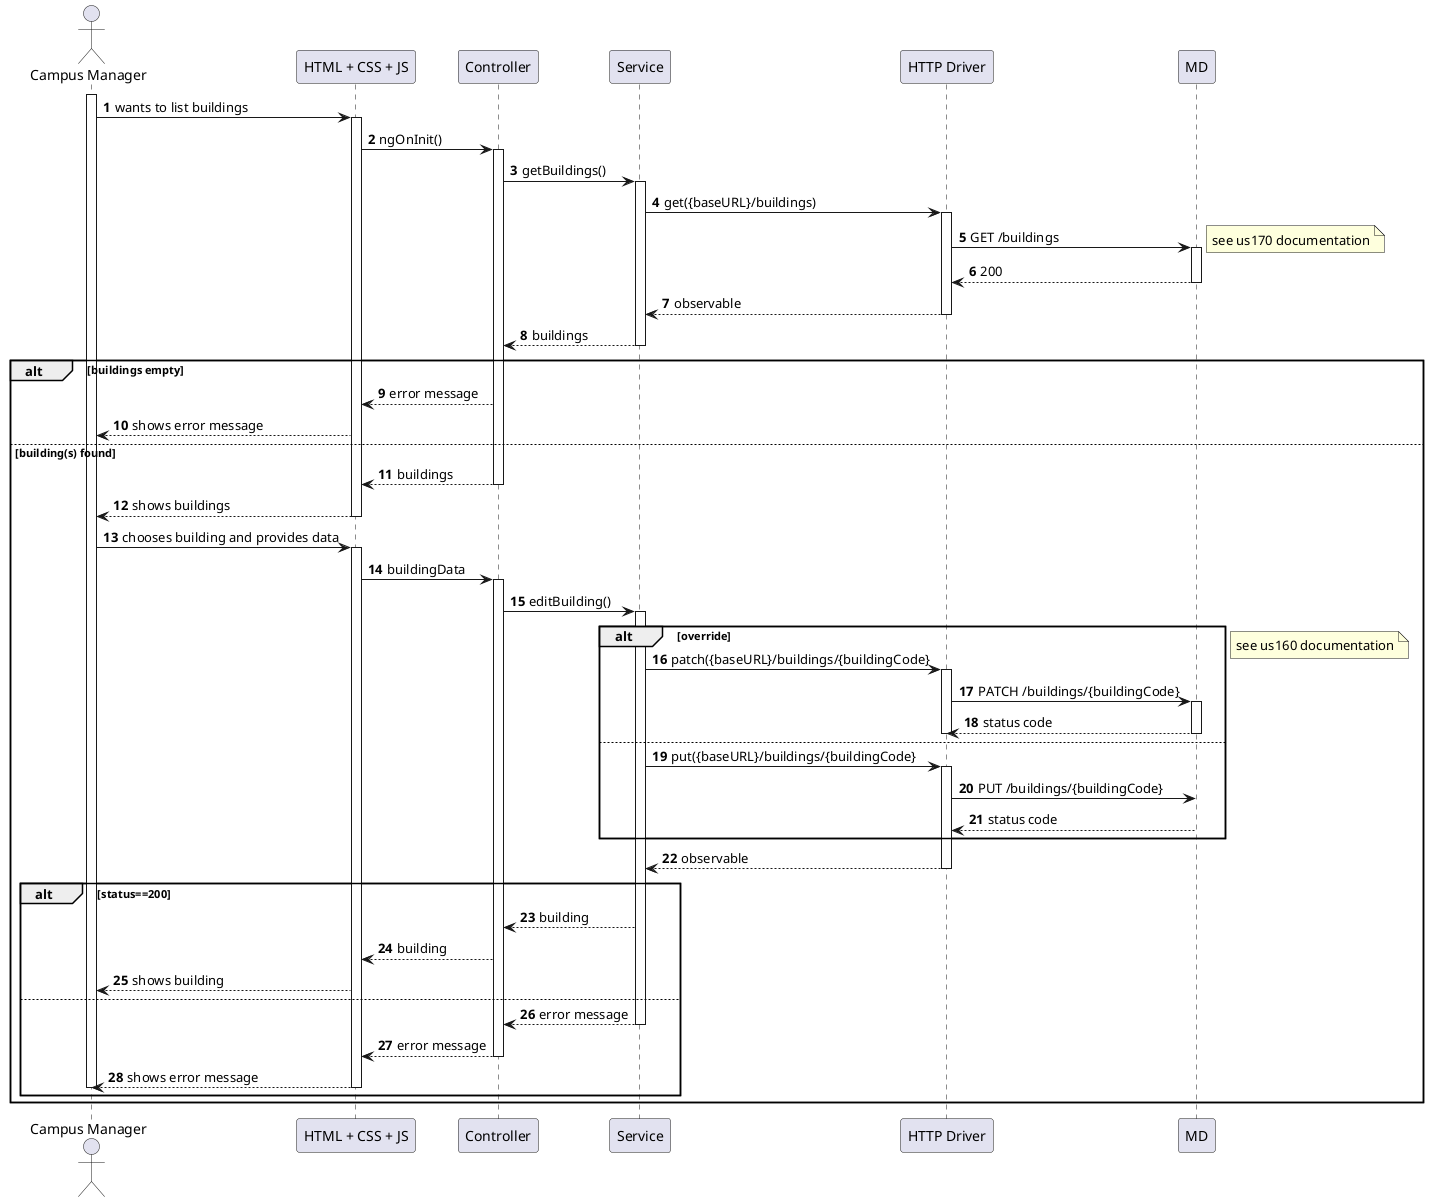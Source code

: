 @startuml
autonumber

actor "Campus Manager" as usr

participant "HTML + CSS + JS" as view
participant "Controller" as ctrl
participant "Service" as svc

participant "HTTP Driver" as http

participant "MD" as md

activate usr
usr -> view : wants to list buildings
    activate view
        view -> ctrl : ngOnInit()
        activate ctrl
            ctrl -> svc : getBuildings()
            activate svc
                svc -> http : get({baseURL}/buildings)
                activate http
                    http -> md : GET /buildings
                note right : see us170 documentation
            activate md
                md --> http : 200
                deactivate md
                http --> svc : observable
                deactivate http
                svc --> ctrl : buildings
        alt buildings empty
                deactivate svc
                ctrl --> view : error message
                view --> usr : shows error message
        else building(s) found
            ctrl --> view : buildings
            deactivate ctrl
            view --> usr : shows buildings
            deactivate
        deactivate view
        usr -> view : chooses building and provides data
        activate view
            view -> ctrl : buildingData
            activate ctrl
                ctrl -> svc : editBuilding()
                alt override
                activate svc
                    svc -> http : patch({baseURL}/buildings/{buildingCode}
                    activate http
                        http -> md : PATCH /buildings/{buildingCode}
                        activate md
                            md --> http : status code
                        deactivate md
                    deactivate http
                else
                svc -> http : put({baseURL}/buildings/{buildingCode}
                    activate http
                        http -> md : PUT /buildings/{buildingCode}
                            md --> http : status code

                end
                note right : see us160 documentation
                    http --> svc : observable
                    deactivate http
                    alt status==200
                    svc --> ctrl : building

                ctrl --> view : building
                view --> usr : shows building
                else
                    svc --> ctrl : error message
                    deactivate svc
                ctrl --> view : error message
                deactivate ctrl
            view --> usr : shows error message
            deactivate view
        deactivate usr
    end
    end
@enduml
